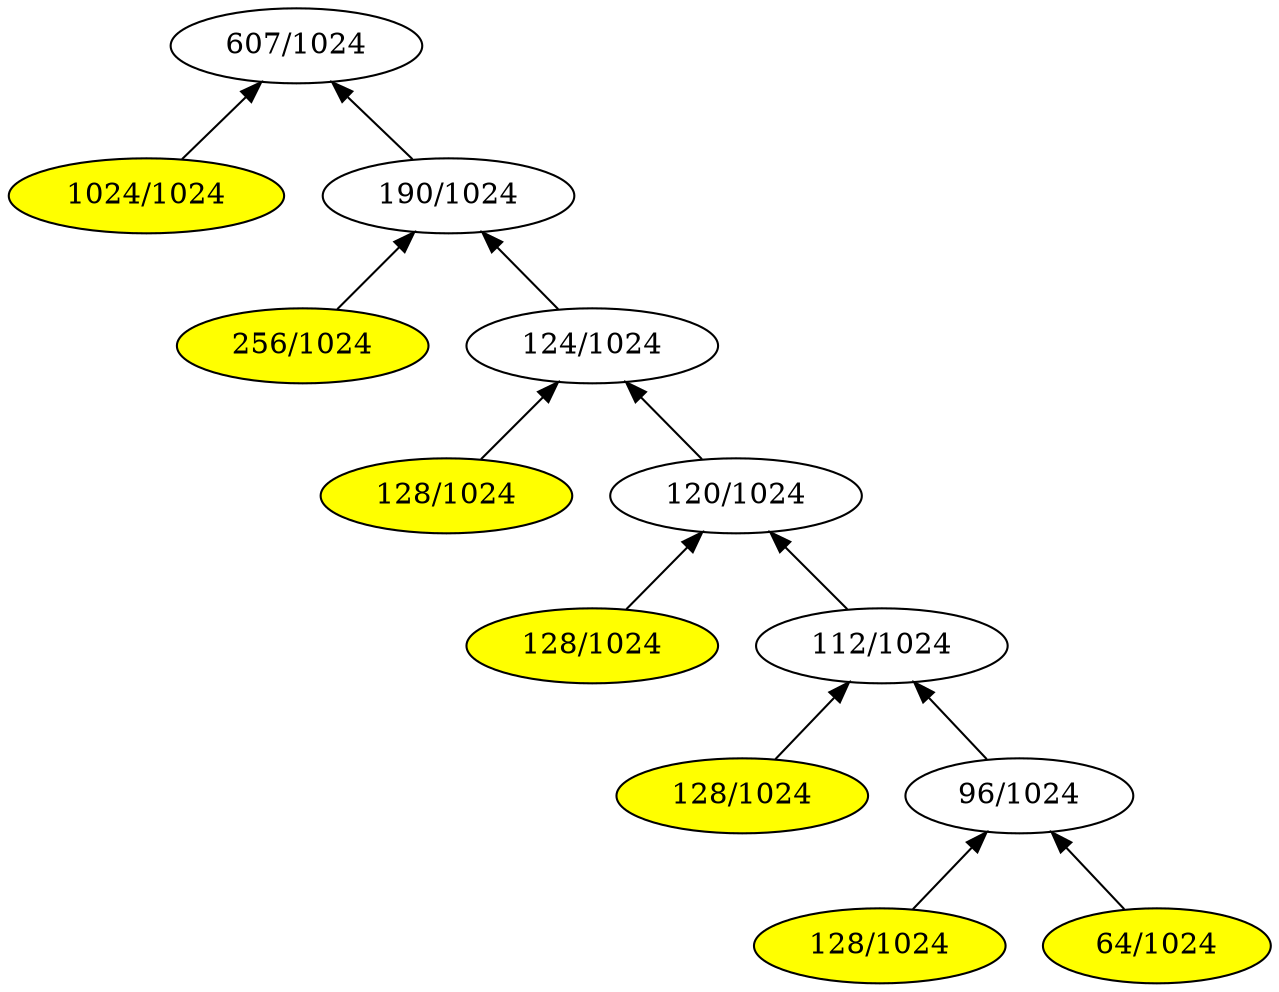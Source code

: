 digraph G { 
rankdir = BT;
1[label= " 607/1024 " ];
2[label= " 1024/1024 " ];
2->1
3[label= " 190/1024 " ];
3->1
2[style=filled, fillcolor=yellow];
6[label= " 256/1024 " ];
6->3
7[label= " 124/1024 " ];
7->3
6[style=filled, fillcolor=yellow];
14[label= " 128/1024 " ];
14->7
15[label= " 120/1024 " ];
15->7
14[style=filled, fillcolor=yellow];
30[label= " 128/1024 " ];
30->15
31[label= " 112/1024 " ];
31->15
30[style=filled, fillcolor=yellow];
62[label= " 128/1024 " ];
62->31
63[label= " 96/1024 " ];
63->31
62[style=filled, fillcolor=yellow];
126[label= " 128/1024 " ];
126->63
127[label= " 64/1024 " ];
127->63
126[style=filled, fillcolor=yellow];
127[style=filled, fillcolor=yellow];
}